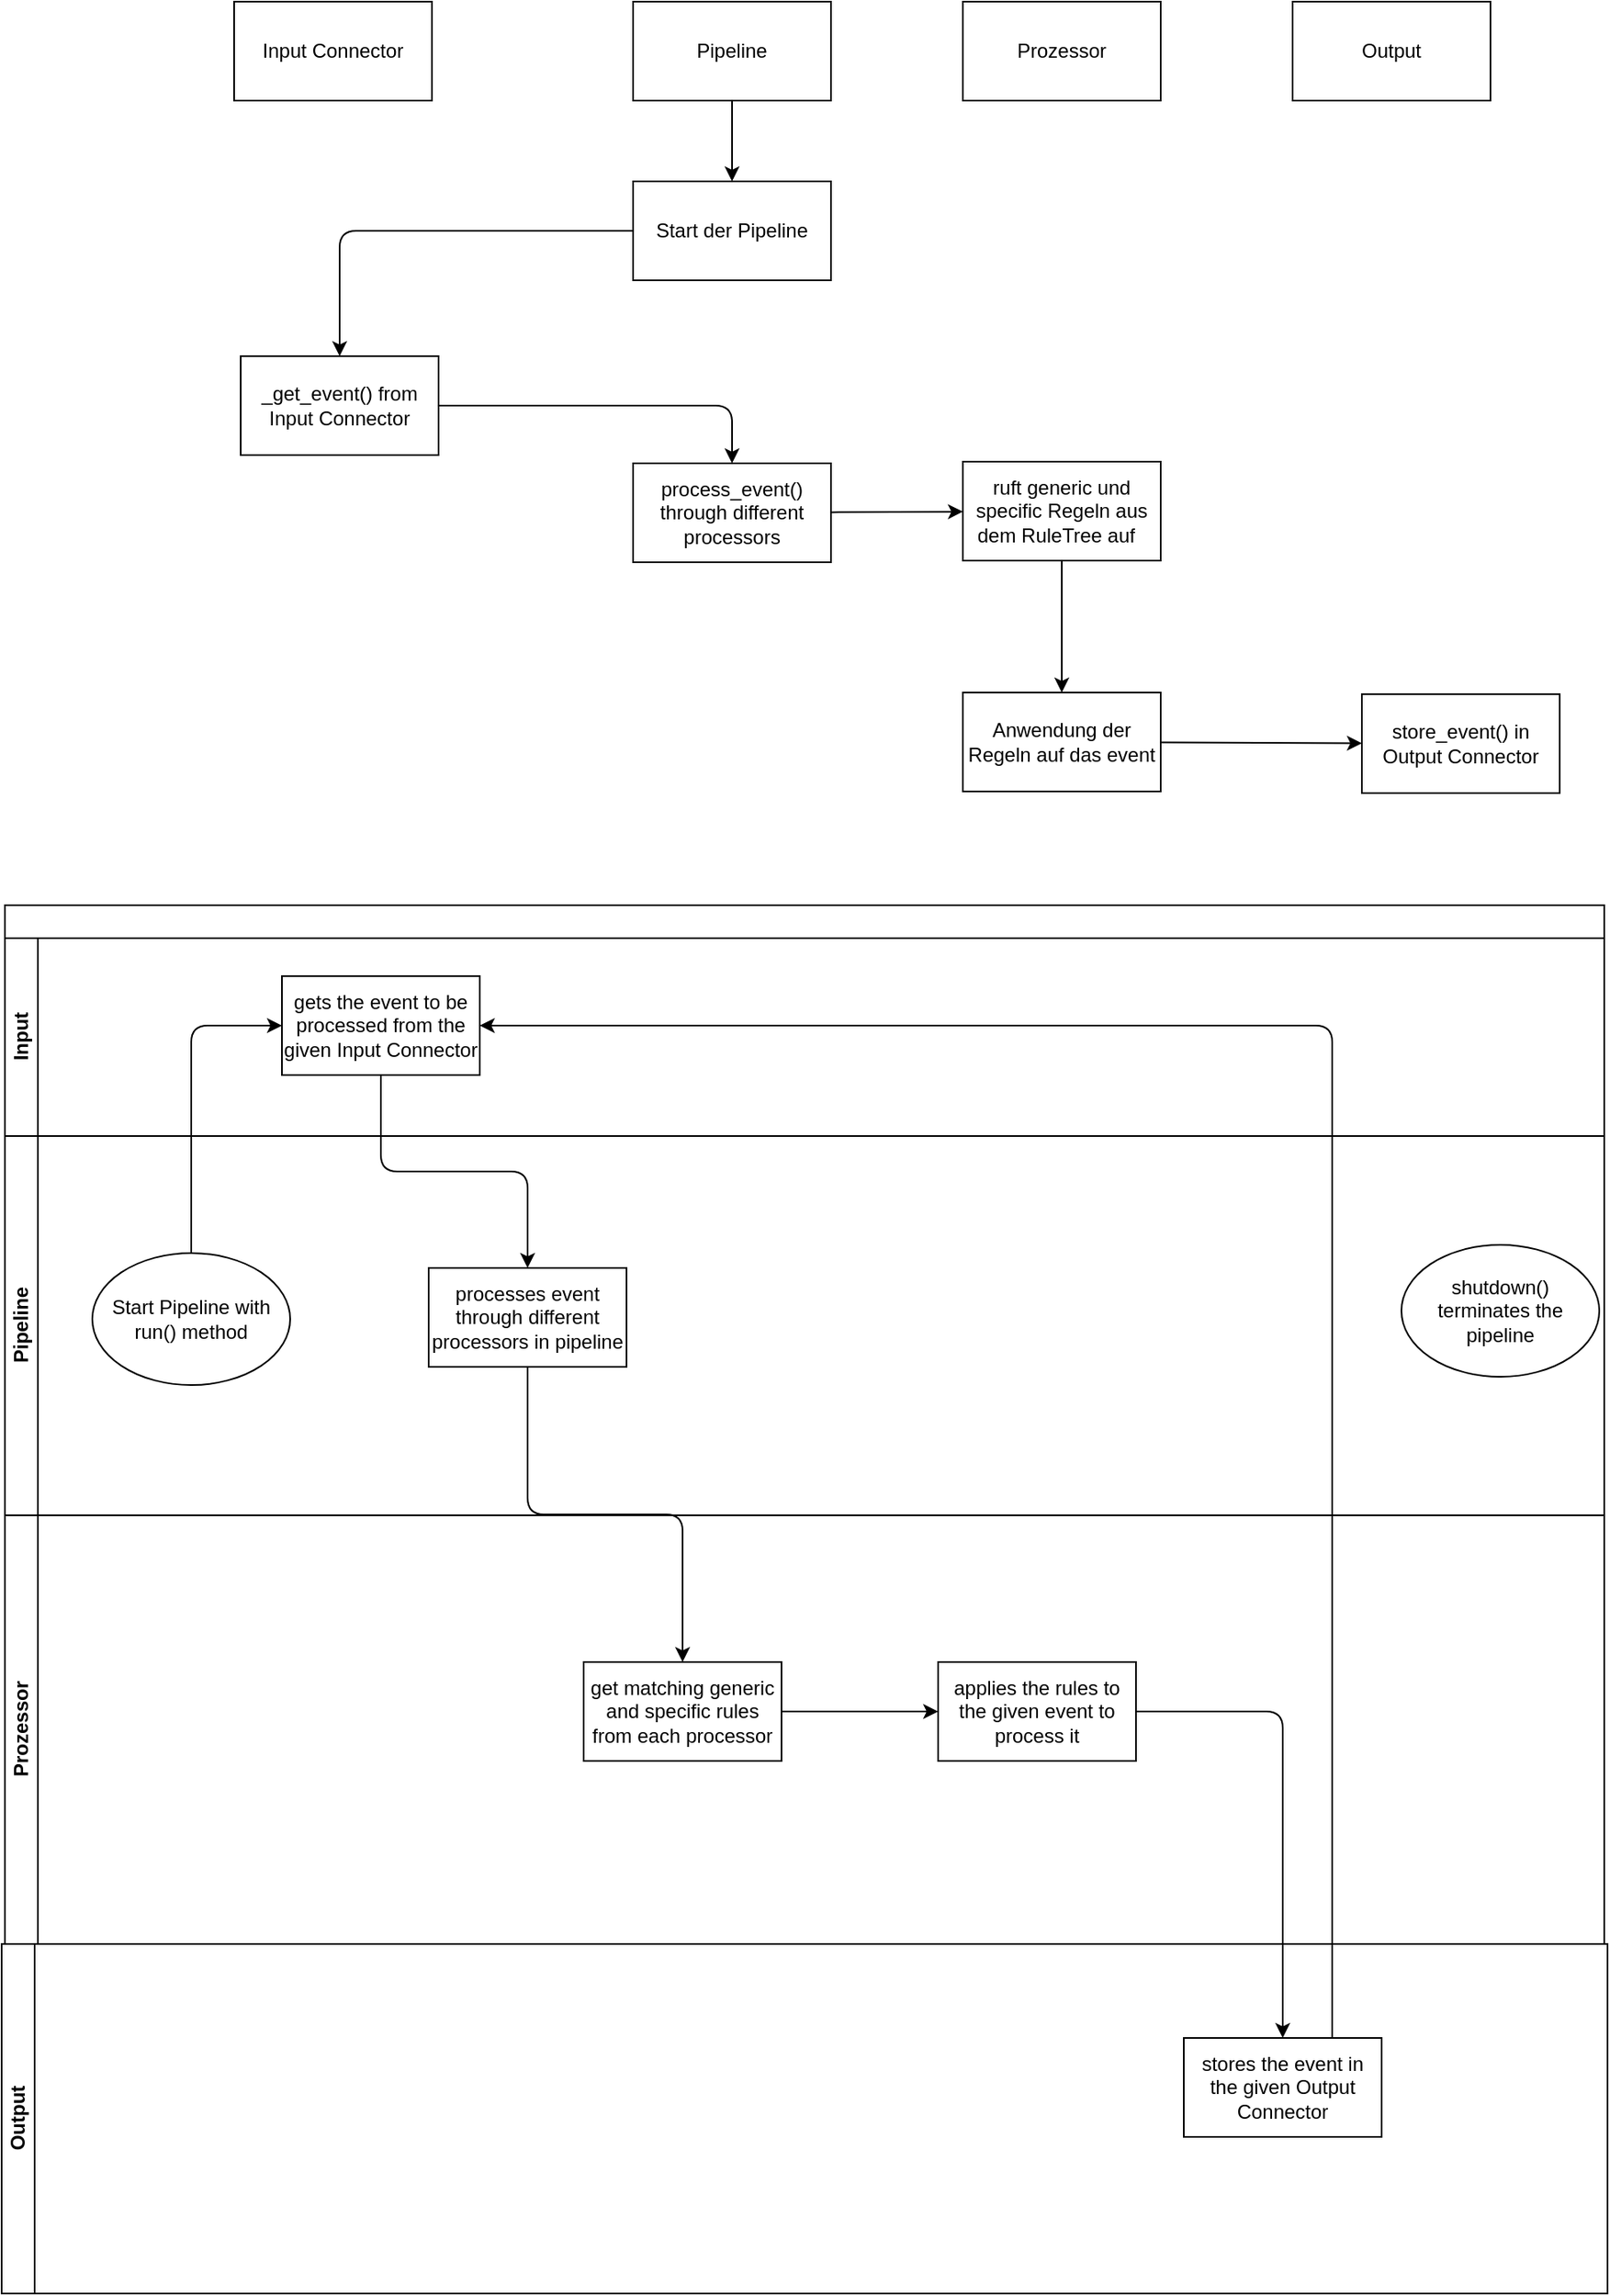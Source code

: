 <mxfile>
    <diagram id="dLlubgwYXh7pxlaa3Xrq" name="Page-1">
        <mxGraphModel dx="2333" dy="704" grid="1" gridSize="10" guides="1" tooltips="1" connect="1" arrows="1" fold="1" page="1" pageScale="1" pageWidth="850" pageHeight="1100" math="0" shadow="0">
            <root>
                <mxCell id="0"/>
                <mxCell id="1" parent="0"/>
                <mxCell id="8" value="" style="edgeStyle=orthogonalEdgeStyle;html=1;elbow=vertical;startArrow=none;endArrow=classic;endFill=1;exitX=0;exitY=0.5;exitDx=0;exitDy=0;" parent="1" source="26" target="7" edge="1">
                    <mxGeometry relative="1" as="geometry">
                        <mxPoint x="320" y="120" as="sourcePoint"/>
                    </mxGeometry>
                </mxCell>
                <mxCell id="27" value="" style="edgeStyle=elbowEdgeStyle;html=1;elbow=vertical;startArrow=none;endArrow=classic;startFill=0;endFill=1;" parent="1" source="6" target="26" edge="1">
                    <mxGeometry relative="1" as="geometry"/>
                </mxCell>
                <UserObject label="Pipeline" treeRoot="1" id="6">
                    <mxCell style="whiteSpace=wrap;html=1;align=center;treeFolding=1;treeMoving=1;newEdgeStyle={&quot;edgeStyle&quot;:&quot;elbowEdgeStyle&quot;,&quot;startArrow&quot;:&quot;none&quot;,&quot;endArrow&quot;:&quot;none&quot;};" parent="1" vertex="1">
                        <mxGeometry x="358" y="2" width="120" height="60" as="geometry"/>
                    </mxCell>
                </UserObject>
                <mxCell id="10" value="" style="edgeStyle=orthogonalEdgeStyle;html=1;" parent="1" source="7" target="9" edge="1">
                    <mxGeometry relative="1" as="geometry"/>
                </mxCell>
                <mxCell id="7" value="_get_event() from Input Connector" style="whiteSpace=wrap;html=1;" parent="1" vertex="1">
                    <mxGeometry x="120" y="217" width="120" height="60" as="geometry"/>
                </mxCell>
                <mxCell id="22" value="" style="edgeStyle=none;html=1;" parent="1" source="9" target="20" edge="1">
                    <mxGeometry relative="1" as="geometry"/>
                </mxCell>
                <mxCell id="9" value="process_event() through different processors" style="whiteSpace=wrap;html=1;" parent="1" vertex="1">
                    <mxGeometry x="358" y="282" width="120" height="60" as="geometry"/>
                </mxCell>
                <mxCell id="11" value="store_event() in Output Connector" style="whiteSpace=wrap;html=1;" parent="1" vertex="1">
                    <mxGeometry x="800" y="422" width="120" height="60" as="geometry"/>
                </mxCell>
                <UserObject label="Input Connector" treeRoot="1" id="13">
                    <mxCell style="whiteSpace=wrap;html=1;align=center;treeFolding=1;treeMoving=1;newEdgeStyle={&quot;edgeStyle&quot;:&quot;elbowEdgeStyle&quot;,&quot;startArrow&quot;:&quot;none&quot;,&quot;endArrow&quot;:&quot;none&quot;};" parent="1" vertex="1">
                        <mxGeometry x="116" y="2" width="120" height="60" as="geometry"/>
                    </mxCell>
                </UserObject>
                <mxCell id="16" value="Prozessor" style="whiteSpace=wrap;html=1;" parent="1" vertex="1">
                    <mxGeometry x="558" y="2" width="120" height="60" as="geometry"/>
                </mxCell>
                <mxCell id="18" value="Output" style="whiteSpace=wrap;html=1;" parent="1" vertex="1">
                    <mxGeometry x="758" y="2" width="120" height="60" as="geometry"/>
                </mxCell>
                <mxCell id="24" value="" style="edgeStyle=none;html=1;" parent="1" source="20" target="23" edge="1">
                    <mxGeometry relative="1" as="geometry"/>
                </mxCell>
                <mxCell id="20" value="ruft generic und specific Regeln aus dem RuleTree auf&amp;nbsp;&amp;nbsp;" style="whiteSpace=wrap;html=1;" parent="1" vertex="1">
                    <mxGeometry x="558" y="281" width="120" height="60" as="geometry"/>
                </mxCell>
                <mxCell id="25" value="" style="edgeStyle=none;html=1;" parent="1" source="23" target="11" edge="1">
                    <mxGeometry relative="1" as="geometry"/>
                </mxCell>
                <mxCell id="23" value="Anwendung der Regeln auf das event" style="whiteSpace=wrap;html=1;" parent="1" vertex="1">
                    <mxGeometry x="558" y="421" width="120" height="60" as="geometry"/>
                </mxCell>
                <mxCell id="26" value="Start der Pipeline" style="whiteSpace=wrap;html=1;" parent="1" vertex="1">
                    <mxGeometry x="358" y="111" width="120" height="60" as="geometry"/>
                </mxCell>
                <mxCell id="28" value="&lt;br&gt;" style="swimlane;childLayout=stackLayout;resizeParent=1;resizeParentMax=0;horizontal=1;startSize=20;horizontalStack=0;html=1;" parent="1" vertex="1">
                    <mxGeometry x="-23" y="550" width="970" height="630" as="geometry"/>
                </mxCell>
                <mxCell id="29" value="Input" style="swimlane;startSize=20;horizontal=0;html=1;" parent="28" vertex="1">
                    <mxGeometry y="20" width="970" height="120" as="geometry"/>
                </mxCell>
                <mxCell id="30" value="Pipeline" style="swimlane;startSize=20;horizontal=0;html=1;" parent="28" vertex="1">
                    <mxGeometry y="140" width="970" height="230" as="geometry"/>
                </mxCell>
                <mxCell id="48" value="Start Pipeline with run() method" style="ellipse;whiteSpace=wrap;html=1;rounded=1;shadow=0;glass=0;sketch=0;" parent="30" vertex="1">
                    <mxGeometry x="53" y="71" width="120" height="80" as="geometry"/>
                </mxCell>
                <mxCell id="31" value="Prozessor" style="swimlane;startSize=20;horizontal=0;html=1;" parent="28" vertex="1">
                    <mxGeometry y="370" width="970" height="260" as="geometry"/>
                </mxCell>
                <mxCell id="32" value="Output" style="swimlane;startSize=20;horizontal=0;html=1;" parent="1" vertex="1">
                    <mxGeometry x="-25" y="1180" width="974" height="212" as="geometry"/>
                </mxCell>
                <mxCell id="49" value="shutdown() terminates the pipeline" style="ellipse;whiteSpace=wrap;html=1;rounded=1;shadow=0;glass=0;sketch=0;" parent="32" vertex="1">
                    <mxGeometry x="849" y="-424" width="120" height="80" as="geometry"/>
                </mxCell>
                <mxCell id="36" value="" style="edgeStyle=orthogonalEdgeStyle;html=1;entryX=0;entryY=0.5;entryDx=0;entryDy=0;exitX=0.5;exitY=0;exitDx=0;exitDy=0;" parent="1" source="48" target="34" edge="1">
                    <mxGeometry relative="1" as="geometry">
                        <mxPoint x="83" y="772" as="sourcePoint"/>
                        <mxPoint x="92" y="620" as="targetPoint"/>
                    </mxGeometry>
                </mxCell>
                <mxCell id="38" value="" style="edgeStyle=orthogonalEdgeStyle;html=1;" parent="1" source="34" target="37" edge="1">
                    <mxGeometry relative="1" as="geometry"/>
                </mxCell>
                <mxCell id="34" value="gets the event to be processed from the given Input Connector" style="whiteSpace=wrap;html=1;" parent="1" vertex="1">
                    <mxGeometry x="145" y="593" width="120" height="60" as="geometry"/>
                </mxCell>
                <mxCell id="41" value="" style="edgeStyle=orthogonalEdgeStyle;html=1;entryX=0.5;entryY=0;entryDx=0;entryDy=0;" parent="1" source="37" target="39" edge="1">
                    <mxGeometry relative="1" as="geometry">
                        <mxPoint x="294" y="910" as="targetPoint"/>
                    </mxGeometry>
                </mxCell>
                <mxCell id="37" value="processes event through different processors in pipeline" style="whiteSpace=wrap;html=1;" parent="1" vertex="1">
                    <mxGeometry x="234" y="770" width="120" height="60" as="geometry"/>
                </mxCell>
                <mxCell id="44" value="" style="edgeStyle=orthogonalEdgeStyle;html=1;" parent="1" source="39" target="43" edge="1">
                    <mxGeometry relative="1" as="geometry"/>
                </mxCell>
                <mxCell id="39" value="get matching generic and specific rules from each processor" style="whiteSpace=wrap;html=1;" parent="1" vertex="1">
                    <mxGeometry x="328" y="1009" width="120" height="60" as="geometry"/>
                </mxCell>
                <mxCell id="47" value="" style="edgeStyle=orthogonalEdgeStyle;html=1;entryX=0.5;entryY=0;entryDx=0;entryDy=0;" parent="1" source="43" target="45" edge="1">
                    <mxGeometry relative="1" as="geometry">
                        <mxPoint x="603" y="1149" as="targetPoint"/>
                    </mxGeometry>
                </mxCell>
                <mxCell id="43" value="applies the rules to the given event to process it" style="whiteSpace=wrap;html=1;" parent="1" vertex="1">
                    <mxGeometry x="543" y="1009" width="120" height="60" as="geometry"/>
                </mxCell>
                <mxCell id="50" value="" style="edgeStyle=orthogonalEdgeStyle;html=1;exitX=0.75;exitY=0;exitDx=0;exitDy=0;entryX=1;entryY=0.5;entryDx=0;entryDy=0;" parent="1" source="45" target="34" edge="1">
                    <mxGeometry relative="1" as="geometry"/>
                </mxCell>
                <mxCell id="45" value="stores the event in the given Output Connector" style="whiteSpace=wrap;html=1;" parent="1" vertex="1">
                    <mxGeometry x="692" y="1237" width="120" height="60" as="geometry"/>
                </mxCell>
            </root>
        </mxGraphModel>
    </diagram>
</mxfile>